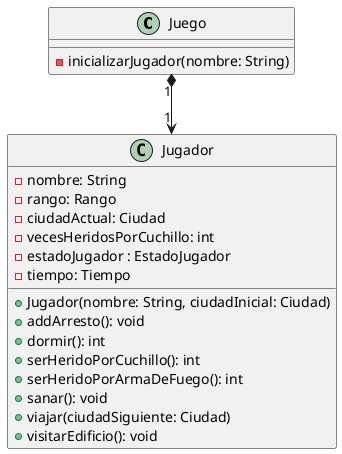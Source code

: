 @startuml

class Juego{
    - inicializarJugador(nombre: String)
}

class Jugador {
    -nombre: String
    -rango: Rango
    -ciudadActual: Ciudad
    -vecesHeridosPorCuchillo: int
    -estadoJugador : EstadoJugador
    -tiempo: Tiempo


    +Jugador(nombre: String, ciudadInicial: Ciudad)
    +addArresto(): void
    +dormir(): int
    +serHeridoPorCuchillo(): int
    +serHeridoPorArmaDeFuego(): int
    +sanar(): void
    +viajar(ciudadSiguiente: Ciudad)
    +visitarEdificio(): void
}

Juego "1"*-->"1" Jugador

@enduml